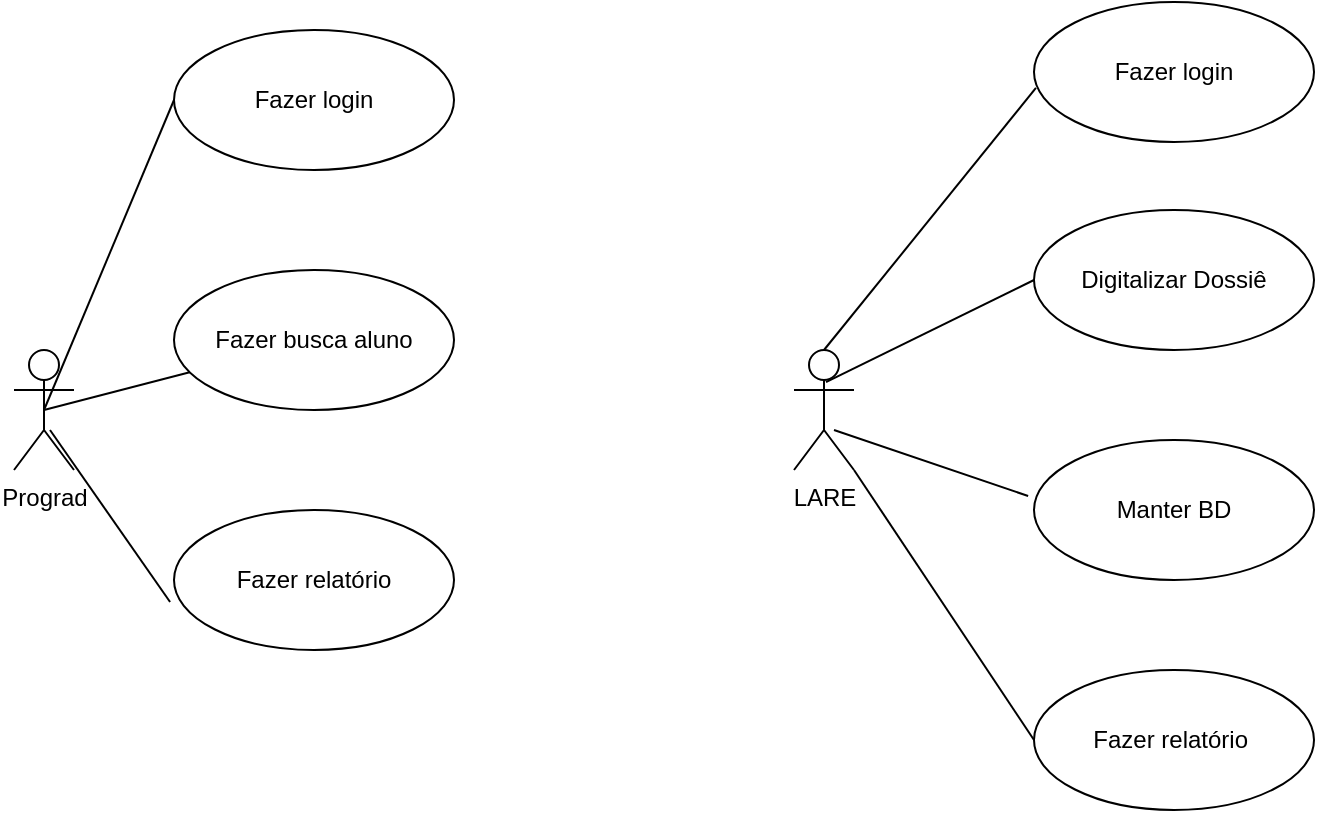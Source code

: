 <mxfile version="12.1.0" type="github" pages="1"><diagram id="YWQn3CbiuZVx-SB39vcY" name="Page-1"><mxGraphModel dx="854" dy="507" grid="1" gridSize="10" guides="1" tooltips="1" connect="1" arrows="1" fold="1" page="1" pageScale="1" pageWidth="827" pageHeight="1169" math="0" shadow="0"><root><mxCell id="0"/><mxCell id="1" parent="0"/><mxCell id="id8xCaVp1P_KITehOk-W-5" value="Prograd" style="shape=umlActor;verticalLabelPosition=bottom;labelBackgroundColor=#ffffff;verticalAlign=top;html=1;" parent="1" vertex="1"><mxGeometry x="120" y="250" width="30" height="60" as="geometry"/></mxCell><mxCell id="id8xCaVp1P_KITehOk-W-15" value="Fazer login" style="ellipse;whiteSpace=wrap;html=1;" parent="1" vertex="1"><mxGeometry x="200" y="90" width="140" height="70" as="geometry"/></mxCell><mxCell id="id8xCaVp1P_KITehOk-W-16" value="Fazer busca aluno" style="ellipse;whiteSpace=wrap;html=1;" parent="1" vertex="1"><mxGeometry x="200" y="210" width="140" height="70" as="geometry"/></mxCell><mxCell id="id8xCaVp1P_KITehOk-W-21" value="" style="edgeStyle=none;html=1;endArrow=none;verticalAlign=bottom;exitX=0.5;exitY=0.5;exitDx=0;exitDy=0;exitPerimeter=0;" parent="1" source="id8xCaVp1P_KITehOk-W-5" target="id8xCaVp1P_KITehOk-W-16" edge="1"><mxGeometry width="160" relative="1" as="geometry"><mxPoint x="110" y="540" as="sourcePoint"/><mxPoint x="270" y="540" as="targetPoint"/></mxGeometry></mxCell><mxCell id="id8xCaVp1P_KITehOk-W-22" value="" style="edgeStyle=none;html=1;endArrow=none;verticalAlign=bottom;exitX=0.5;exitY=0.5;exitDx=0;exitDy=0;exitPerimeter=0;entryX=0;entryY=0.5;entryDx=0;entryDy=0;" parent="1" source="id8xCaVp1P_KITehOk-W-5" target="id8xCaVp1P_KITehOk-W-15" edge="1"><mxGeometry width="160" relative="1" as="geometry"><mxPoint x="110" y="540" as="sourcePoint"/><mxPoint x="270" y="540" as="targetPoint"/></mxGeometry></mxCell><mxCell id="id8xCaVp1P_KITehOk-W-23" value="LARE" style="shape=umlActor;html=1;verticalLabelPosition=bottom;verticalAlign=top;align=center;" parent="1" vertex="1"><mxGeometry x="510" y="250" width="30" height="60" as="geometry"/></mxCell><mxCell id="id8xCaVp1P_KITehOk-W-24" value="Fazer login" style="ellipse;whiteSpace=wrap;html=1;" parent="1" vertex="1"><mxGeometry x="630" y="76" width="140" height="70" as="geometry"/></mxCell><mxCell id="id8xCaVp1P_KITehOk-W-25" value="Digitalizar Dossiê" style="ellipse;whiteSpace=wrap;html=1;" parent="1" vertex="1"><mxGeometry x="630" y="180" width="140" height="70" as="geometry"/></mxCell><mxCell id="id8xCaVp1P_KITehOk-W-26" value="Manter BD" style="ellipse;whiteSpace=wrap;html=1;" parent="1" vertex="1"><mxGeometry x="630" y="295" width="140" height="70" as="geometry"/></mxCell><mxCell id="id8xCaVp1P_KITehOk-W-27" value="Fazer relatório&amp;nbsp;" style="ellipse;whiteSpace=wrap;html=1;" parent="1" vertex="1"><mxGeometry x="630" y="410" width="140" height="70" as="geometry"/></mxCell><mxCell id="id8xCaVp1P_KITehOk-W-29" value="" style="edgeStyle=none;html=1;endArrow=none;verticalAlign=bottom;exitX=1;exitY=1;exitDx=0;exitDy=0;exitPerimeter=0;entryX=0;entryY=0.5;entryDx=0;entryDy=0;" parent="1" source="id8xCaVp1P_KITehOk-W-23" target="id8xCaVp1P_KITehOk-W-27" edge="1"><mxGeometry width="160" relative="1" as="geometry"><mxPoint x="110" y="540" as="sourcePoint"/><mxPoint x="270" y="540" as="targetPoint"/></mxGeometry></mxCell><mxCell id="id8xCaVp1P_KITehOk-W-30" value="" style="edgeStyle=none;html=1;endArrow=none;verticalAlign=bottom;entryX=-0.021;entryY=0.4;entryDx=0;entryDy=0;entryPerimeter=0;" parent="1" target="id8xCaVp1P_KITehOk-W-26" edge="1"><mxGeometry width="160" relative="1" as="geometry"><mxPoint x="530" y="290" as="sourcePoint"/><mxPoint x="270" y="540" as="targetPoint"/></mxGeometry></mxCell><mxCell id="id8xCaVp1P_KITehOk-W-32" value="" style="edgeStyle=none;html=1;endArrow=none;verticalAlign=bottom;exitX=0.533;exitY=0.267;exitDx=0;exitDy=0;exitPerimeter=0;entryX=0;entryY=0.5;entryDx=0;entryDy=0;" parent="1" source="id8xCaVp1P_KITehOk-W-23" target="id8xCaVp1P_KITehOk-W-25" edge="1"><mxGeometry width="160" relative="1" as="geometry"><mxPoint x="110" y="540" as="sourcePoint"/><mxPoint x="270" y="540" as="targetPoint"/></mxGeometry></mxCell><mxCell id="id8xCaVp1P_KITehOk-W-33" value="" style="edgeStyle=none;html=1;endArrow=none;verticalAlign=bottom;exitX=0.5;exitY=0;exitDx=0;exitDy=0;exitPerimeter=0;entryX=0.007;entryY=0.614;entryDx=0;entryDy=0;entryPerimeter=0;" parent="1" source="id8xCaVp1P_KITehOk-W-23" target="id8xCaVp1P_KITehOk-W-24" edge="1"><mxGeometry width="160" relative="1" as="geometry"><mxPoint x="110" y="540" as="sourcePoint"/><mxPoint x="270" y="540" as="targetPoint"/></mxGeometry></mxCell><mxCell id="GY_MiW-4vURCwUIvOSMM-2" value="Fazer relatório" style="ellipse;whiteSpace=wrap;html=1;" vertex="1" parent="1"><mxGeometry x="200" y="330" width="140" height="70" as="geometry"/></mxCell><mxCell id="GY_MiW-4vURCwUIvOSMM-3" value="" style="endArrow=none;html=1;entryX=-0.014;entryY=0.657;entryDx=0;entryDy=0;entryPerimeter=0;exitX=0.6;exitY=0.667;exitDx=0;exitDy=0;exitPerimeter=0;" edge="1" parent="1" source="id8xCaVp1P_KITehOk-W-5" target="GY_MiW-4vURCwUIvOSMM-2"><mxGeometry width="50" height="50" relative="1" as="geometry"><mxPoint x="110" y="550" as="sourcePoint"/><mxPoint x="160" y="500" as="targetPoint"/></mxGeometry></mxCell></root></mxGraphModel></diagram></mxfile>